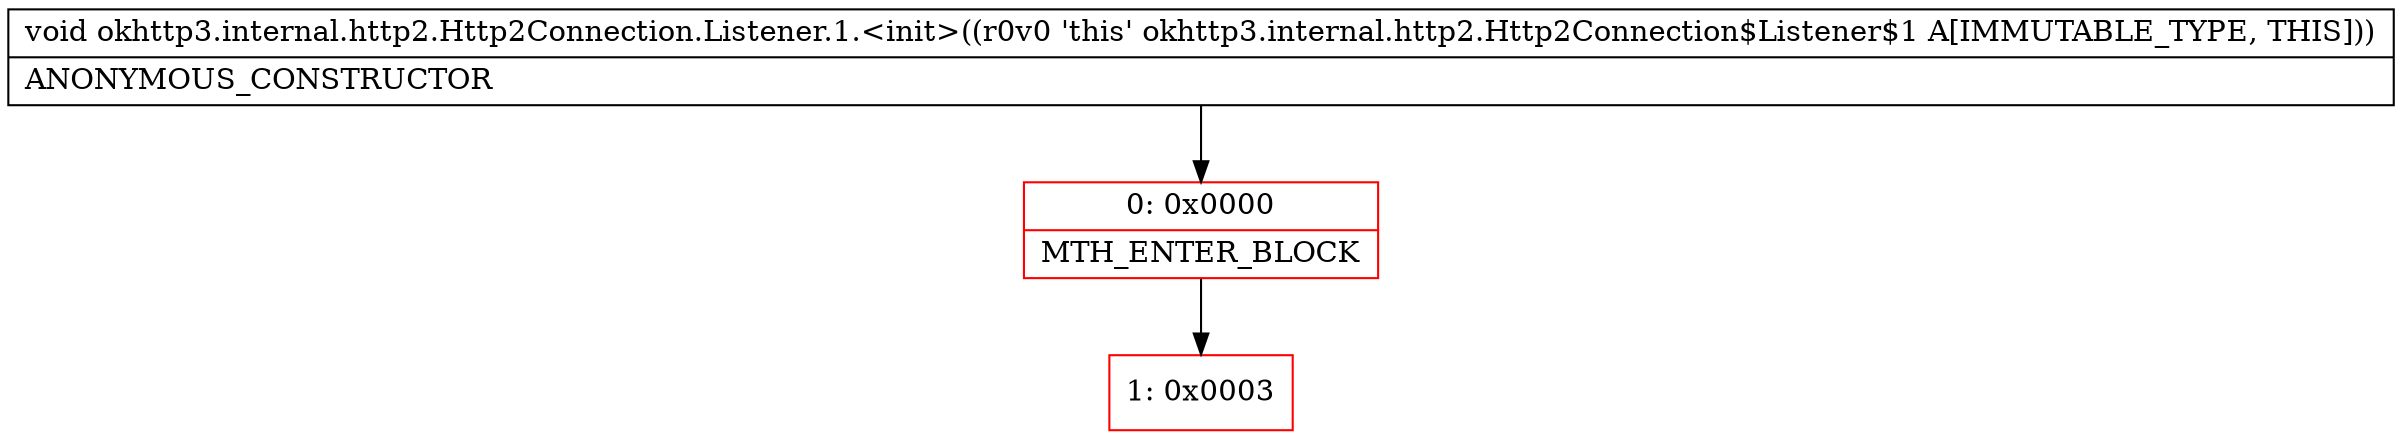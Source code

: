 digraph "CFG forokhttp3.internal.http2.Http2Connection.Listener.1.\<init\>()V" {
subgraph cluster_Region_1366772430 {
label = "R(0)";
node [shape=record,color=blue];
}
Node_0 [shape=record,color=red,label="{0\:\ 0x0000|MTH_ENTER_BLOCK\l}"];
Node_1 [shape=record,color=red,label="{1\:\ 0x0003}"];
MethodNode[shape=record,label="{void okhttp3.internal.http2.Http2Connection.Listener.1.\<init\>((r0v0 'this' okhttp3.internal.http2.Http2Connection$Listener$1 A[IMMUTABLE_TYPE, THIS]))  | ANONYMOUS_CONSTRUCTOR\l}"];
MethodNode -> Node_0;
Node_0 -> Node_1;
}

